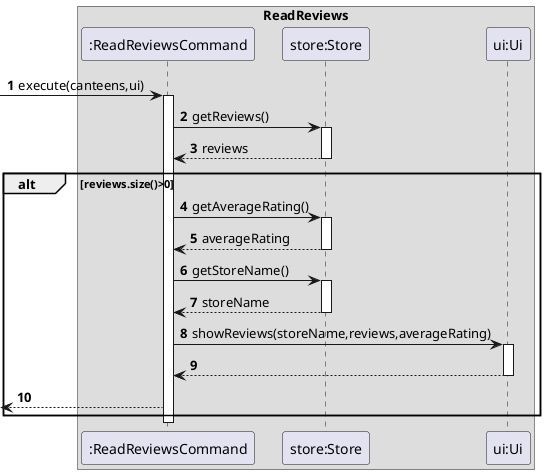 @startuml
'https://plantuml.com/sequence-diagram

autonumber
box ReadReviews


->":ReadReviewsCommand": execute(canteens,ui)
activate ":ReadReviewsCommand"
":ReadReviewsCommand"->"store:Store":getReviews()
activate "store:Store"
"store:Store"-->":ReadReviewsCommand":reviews
deactivate "store:Store"
alt reviews.size()>0
    ":ReadReviewsCommand"->"store:Store":getAverageRating()
    activate "store:Store"
    "store:Store"-->":ReadReviewsCommand":averageRating
    deactivate "store:Store"
    ":ReadReviewsCommand"->"store:Store":getStoreName()
    activate "store:Store"
    return storeName
    deactivate "store:Store"
    ":ReadReviewsCommand"->"ui:Ui":showReviews(storeName,reviews,averageRating)
    activate "ui:Ui"
    "ui:Ui"-->":ReadReviewsCommand"
     deactivate "ui:Ui"
    <--":ReadReviewsCommand"
end
deactivate ":ReadReviewsCommand"

@enduml